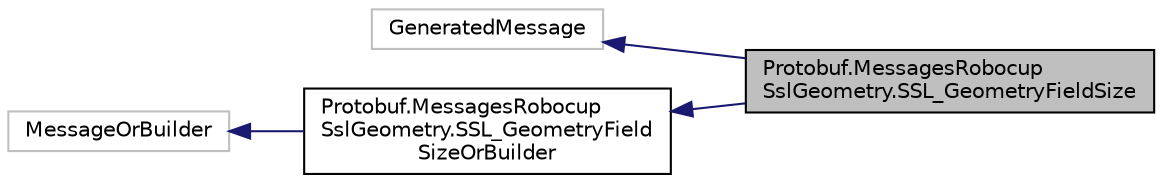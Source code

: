 digraph "Protobuf.MessagesRobocupSslGeometry.SSL_GeometryFieldSize"
{
 // INTERACTIVE_SVG=YES
  edge [fontname="Helvetica",fontsize="10",labelfontname="Helvetica",labelfontsize="10"];
  node [fontname="Helvetica",fontsize="10",shape=record];
  rankdir="LR";
  Node1 [label="Protobuf.MessagesRobocup\lSslGeometry.SSL_GeometryFieldSize",height=0.2,width=0.4,color="black", fillcolor="grey75", style="filled", fontcolor="black"];
  Node2 -> Node1 [dir="back",color="midnightblue",fontsize="10",style="solid",fontname="Helvetica"];
  Node2 [label="GeneratedMessage",height=0.2,width=0.4,color="grey75", fillcolor="white", style="filled"];
  Node3 -> Node1 [dir="back",color="midnightblue",fontsize="10",style="solid",fontname="Helvetica"];
  Node3 [label="Protobuf.MessagesRobocup\lSslGeometry.SSL_GeometryField\lSizeOrBuilder",height=0.2,width=0.4,color="black", fillcolor="white", style="filled",URL="$db/d25/interface_protobuf_1_1_messages_robocup_ssl_geometry_1_1_s_s_l___geometry_field_size_or_builder.html"];
  Node4 -> Node3 [dir="back",color="midnightblue",fontsize="10",style="solid",fontname="Helvetica"];
  Node4 [label="MessageOrBuilder",height=0.2,width=0.4,color="grey75", fillcolor="white", style="filled"];
}
